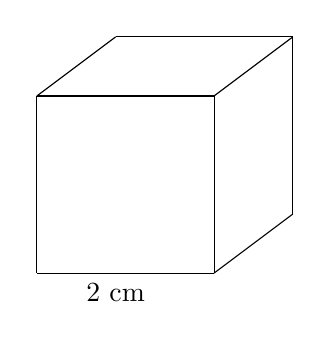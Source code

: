 \begin{tikzpicture}
	\begin{pgfonlayer}{nodelayer}
		\node [style=none] (0) at (-2.75, -1.25) {};
		\node [style=none] (1) at (-0.5, -1.25) {};
		\node [style=none] (2) at (-2.75, 1) {};
		\node [style=none] (3) at (-0.5, 1) {};
		\node [style=none] (4) at (-1.75, 1.75) {};
		\node [style=none] (5) at (0.5, 1.75) {};
		\node [style=none] (6) at (0.5, -0.5) {};
		\node [style=none] (7) at (-1.75, -1.5) {2 cm};
	\end{pgfonlayer}
	\begin{pgfonlayer}{edgelayer}
		\draw (0.center) to (1.center);
		\draw (1.center) to (3.center);
		\draw (3.center) to (2.center);
		\draw (2.center) to (0.center);
		\draw (1.center) to (6.center);
		\draw (6.center) to (5.center);
		\draw (5.center) to (3.center);
		\draw (2.center) to (4.center);
		\draw (4.center) to (5.center);
	\end{pgfonlayer}
\end{tikzpicture}
